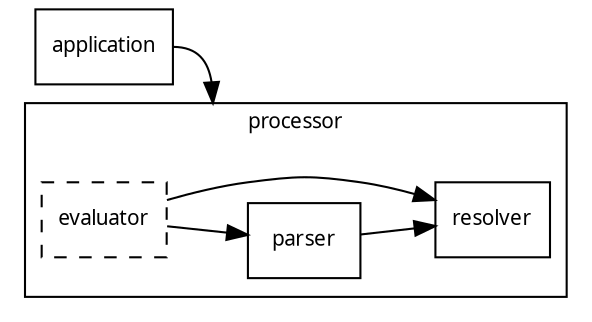 digraph G {
  graph [fontsize=10  fontname="Verdana" compound=true rankdir="LR"];
  node [fontsize=10 fontname="Verdana" shape=record];

  application;

  subgraph cluster1 {
    evaluator [style=dashed];
    evaluator -> parser;
    evaluator -> resolver;
    parser -> resolver;
    label = "processor";
  }

  application -> parser [lhead=cluster1 constraint=false headport=w tailport=e concentrate = true];
}